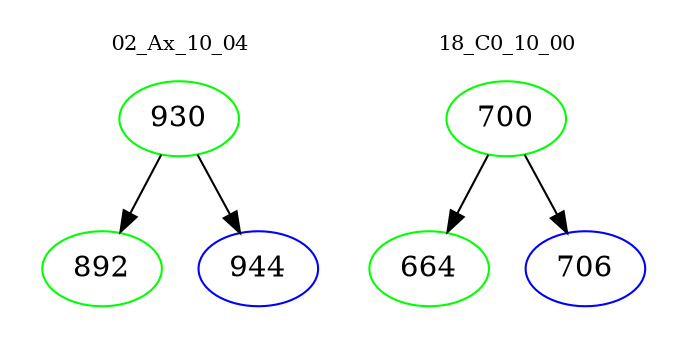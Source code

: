 digraph{
subgraph cluster_0 {
color = white
label = "02_Ax_10_04";
fontsize=10;
T0_930 [label="930", color="green"]
T0_930 -> T0_892 [color="black"]
T0_892 [label="892", color="green"]
T0_930 -> T0_944 [color="black"]
T0_944 [label="944", color="blue"]
}
subgraph cluster_1 {
color = white
label = "18_C0_10_00";
fontsize=10;
T1_700 [label="700", color="green"]
T1_700 -> T1_664 [color="black"]
T1_664 [label="664", color="green"]
T1_700 -> T1_706 [color="black"]
T1_706 [label="706", color="blue"]
}
}
